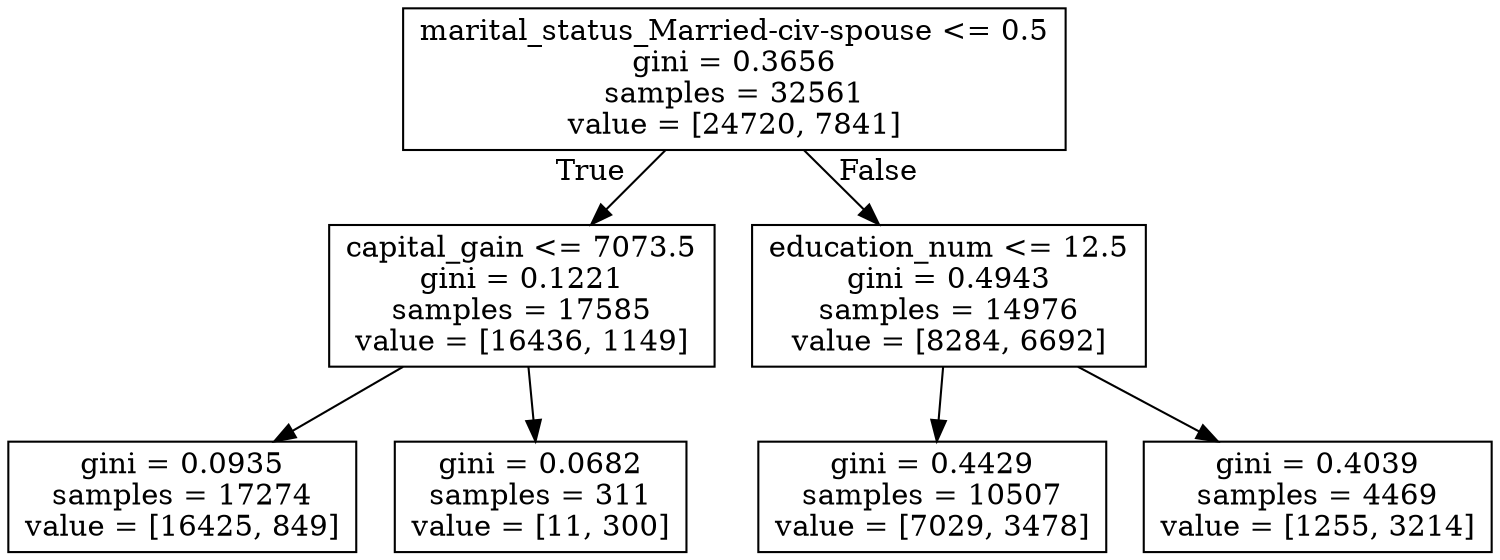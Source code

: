 digraph Tree {
node [shape=box] ;
0 [label="marital_status_Married-civ-spouse <= 0.5\ngini = 0.3656\nsamples = 32561\nvalue = [24720, 7841]"] ;
1 [label="capital_gain <= 7073.5\ngini = 0.1221\nsamples = 17585\nvalue = [16436, 1149]"] ;
0 -> 1 [labeldistance=2.5, labelangle=45, headlabel="True"] ;
2 [label="gini = 0.0935\nsamples = 17274\nvalue = [16425, 849]"] ;
1 -> 2 ;
3 [label="gini = 0.0682\nsamples = 311\nvalue = [11, 300]"] ;
1 -> 3 ;
4 [label="education_num <= 12.5\ngini = 0.4943\nsamples = 14976\nvalue = [8284, 6692]"] ;
0 -> 4 [labeldistance=2.5, labelangle=-45, headlabel="False"] ;
5 [label="gini = 0.4429\nsamples = 10507\nvalue = [7029, 3478]"] ;
4 -> 5 ;
6 [label="gini = 0.4039\nsamples = 4469\nvalue = [1255, 3214]"] ;
4 -> 6 ;
}